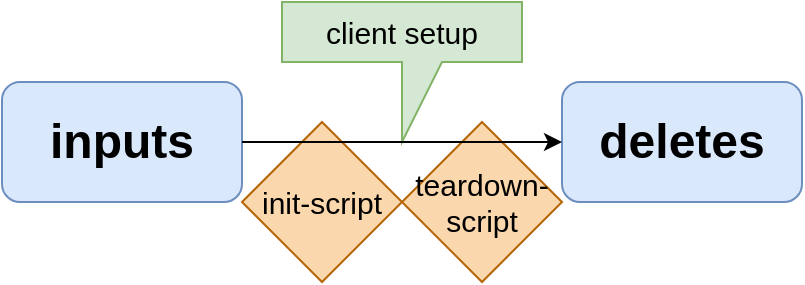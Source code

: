 <mxfile version="20.8.16" type="device"><diagram id="prtHgNgQTEPvFCAcTncT" name="Page-1"><mxGraphModel dx="1434" dy="839" grid="1" gridSize="10" guides="1" tooltips="1" connect="1" arrows="1" fold="1" page="1" pageScale="1" pageWidth="827" pageHeight="1169" math="0" shadow="0"><root><mxCell id="0"/><mxCell id="1" parent="0"/><mxCell id="-jSivwszjKyv1IF5BO8u-1" value="init-script" style="rhombus;whiteSpace=wrap;html=1;fontSize=15;fillColor=#fad7ac;strokeColor=#b46504;" vertex="1" parent="1"><mxGeometry x="300" y="120" width="80" height="80" as="geometry"/></mxCell><mxCell id="FN-WqmFP6lmw4XH1Q0QQ-14" value="client setup" style="shape=callout;whiteSpace=wrap;html=1;perimeter=calloutPerimeter;fontSize=15;position2=0.5;fillColor=#d5e8d4;strokeColor=#82b366;size=40;position=0.5;" parent="1" vertex="1"><mxGeometry x="320" y="60" width="120" height="70" as="geometry"/></mxCell><mxCell id="FN-WqmFP6lmw4XH1Q0QQ-12" value="teardown-script" style="rhombus;whiteSpace=wrap;html=1;fontSize=15;fillColor=#fad7ac;strokeColor=#b46504;" parent="1" vertex="1"><mxGeometry x="380" y="120" width="80" height="80" as="geometry"/></mxCell><mxCell id="FN-WqmFP6lmw4XH1Q0QQ-1" value="inputs" style="rounded=1;whiteSpace=wrap;html=1;fillColor=#dae8fc;strokeColor=#6c8ebf;fontStyle=1;fontSize=24;" parent="1" vertex="1"><mxGeometry x="180" y="100" width="120" height="60" as="geometry"/></mxCell><mxCell id="FN-WqmFP6lmw4XH1Q0QQ-3" value="deletes" style="rounded=1;whiteSpace=wrap;html=1;fillColor=#dae8fc;strokeColor=#6c8ebf;fontStyle=1;fontSize=24;" parent="1" vertex="1"><mxGeometry x="460" y="100" width="120" height="60" as="geometry"/></mxCell><mxCell id="FN-WqmFP6lmw4XH1Q0QQ-7" value="" style="endArrow=classic;html=1;rounded=0;fontSize=20;entryX=0;entryY=0.5;entryDx=0;entryDy=0;exitX=1;exitY=0.5;exitDx=0;exitDy=0;" parent="1" target="FN-WqmFP6lmw4XH1Q0QQ-3" edge="1" source="FN-WqmFP6lmw4XH1Q0QQ-1"><mxGeometry width="50" height="50" relative="1" as="geometry"><mxPoint x="370" y="130" as="sourcePoint"/><mxPoint x="460" y="390" as="targetPoint"/></mxGeometry></mxCell></root></mxGraphModel></diagram></mxfile>